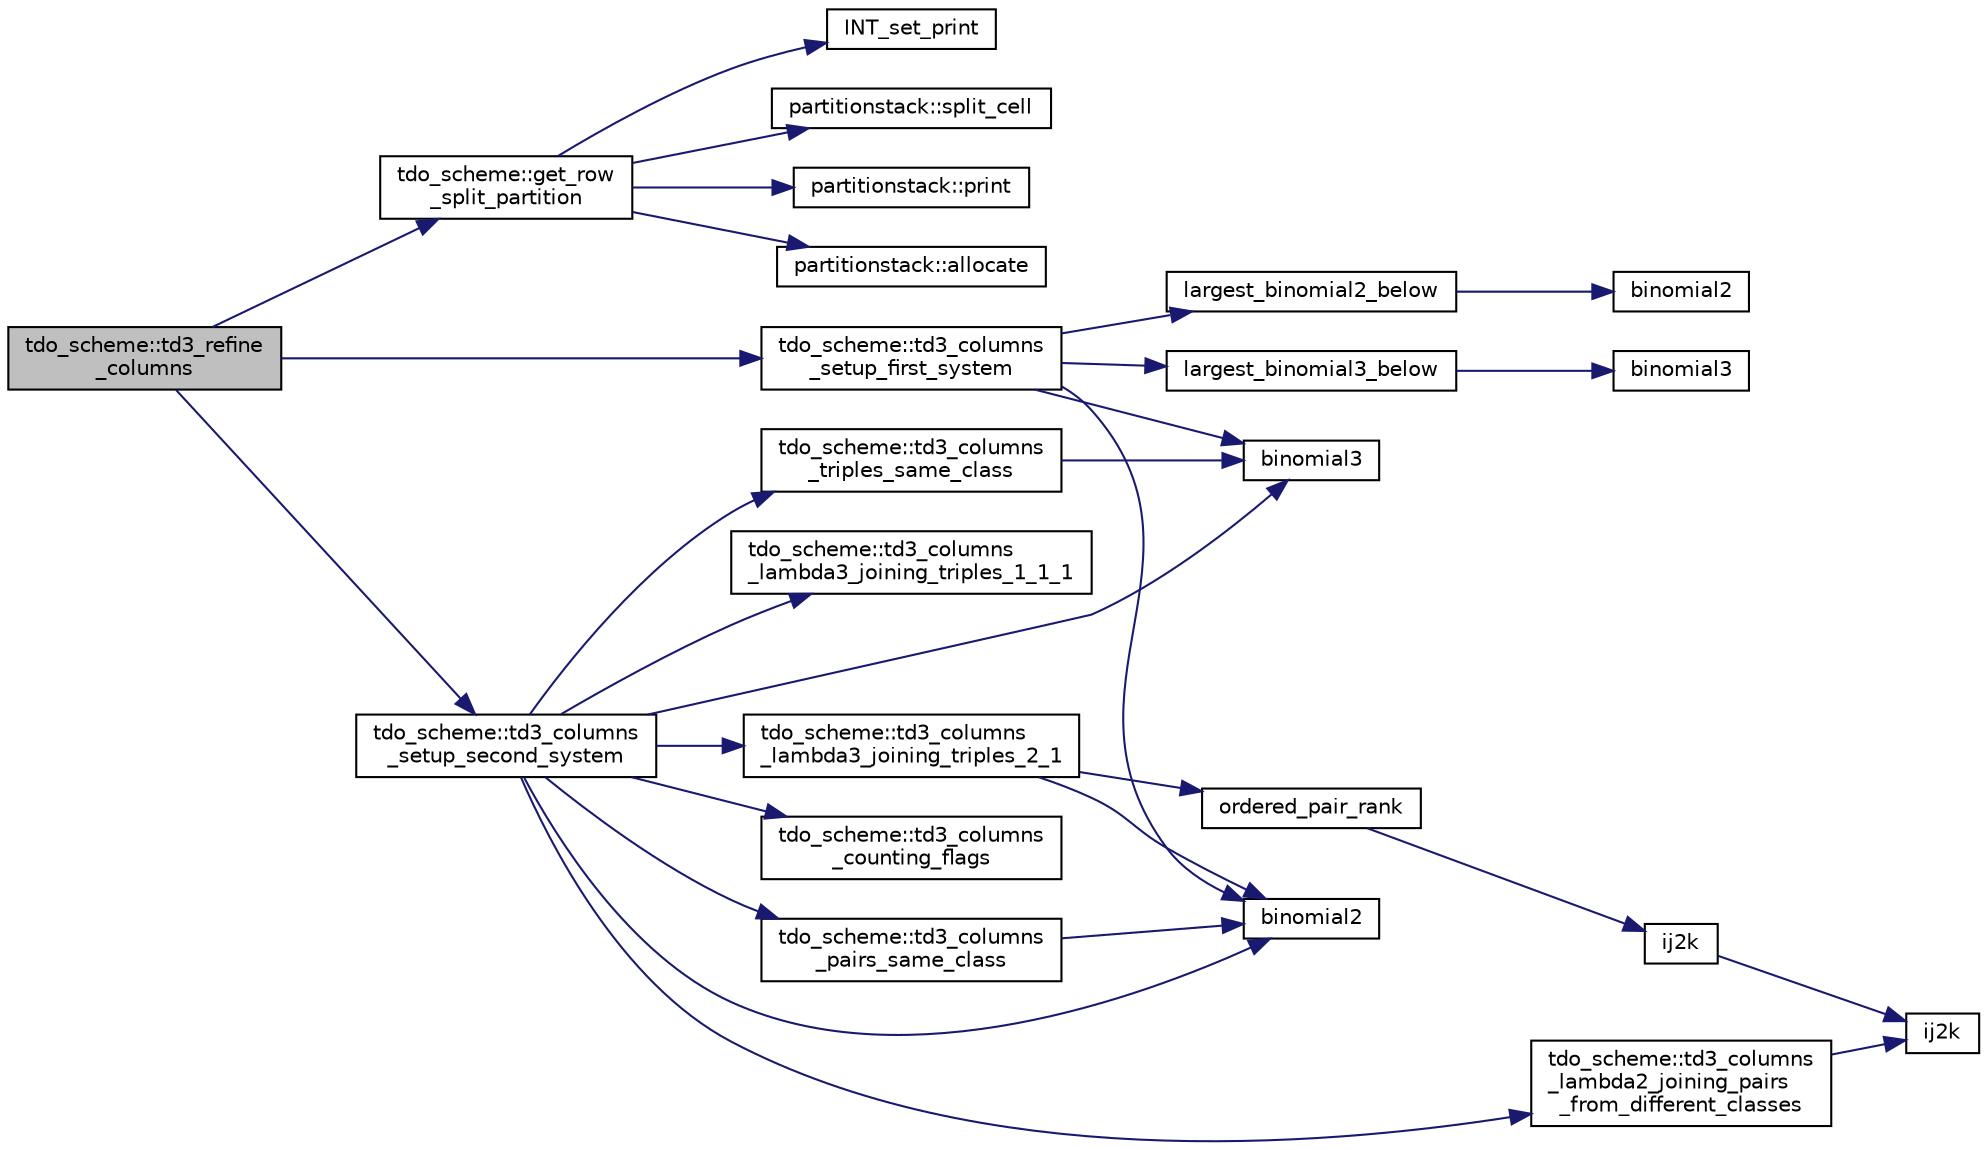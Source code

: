 digraph "tdo_scheme::td3_refine_columns"
{
  edge [fontname="Helvetica",fontsize="10",labelfontname="Helvetica",labelfontsize="10"];
  node [fontname="Helvetica",fontsize="10",shape=record];
  rankdir="LR";
  Node338 [label="tdo_scheme::td3_refine\l_columns",height=0.2,width=0.4,color="black", fillcolor="grey75", style="filled", fontcolor="black"];
  Node338 -> Node339 [color="midnightblue",fontsize="10",style="solid",fontname="Helvetica"];
  Node339 [label="tdo_scheme::get_row\l_split_partition",height=0.2,width=0.4,color="black", fillcolor="white", style="filled",URL="$d7/dbc/classtdo__scheme.html#ad12273edf8ebfd4141d2c30c59d4048f"];
  Node339 -> Node340 [color="midnightblue",fontsize="10",style="solid",fontname="Helvetica"];
  Node340 [label="partitionstack::allocate",height=0.2,width=0.4,color="black", fillcolor="white", style="filled",URL="$d3/d87/classpartitionstack.html#a8ff49c4bd001383eb1f9f0d9bbb01c05"];
  Node339 -> Node341 [color="midnightblue",fontsize="10",style="solid",fontname="Helvetica"];
  Node341 [label="INT_set_print",height=0.2,width=0.4,color="black", fillcolor="white", style="filled",URL="$df/dbf/sajeeb_8_c.html#a97614645ec11df30e0e896367f91ffd9"];
  Node339 -> Node342 [color="midnightblue",fontsize="10",style="solid",fontname="Helvetica"];
  Node342 [label="partitionstack::split_cell",height=0.2,width=0.4,color="black", fillcolor="white", style="filled",URL="$d3/d87/classpartitionstack.html#aafceac783d21309e491df61254f41244"];
  Node339 -> Node343 [color="midnightblue",fontsize="10",style="solid",fontname="Helvetica"];
  Node343 [label="partitionstack::print",height=0.2,width=0.4,color="black", fillcolor="white", style="filled",URL="$d3/d87/classpartitionstack.html#aabacee6e58ddb0d6ee46a47f714edfbb"];
  Node338 -> Node344 [color="midnightblue",fontsize="10",style="solid",fontname="Helvetica"];
  Node344 [label="tdo_scheme::td3_columns\l_setup_first_system",height=0.2,width=0.4,color="black", fillcolor="white", style="filled",URL="$d7/dbc/classtdo__scheme.html#a41a3bc5b830bd67109f16d8ab6ec0fb7"];
  Node344 -> Node345 [color="midnightblue",fontsize="10",style="solid",fontname="Helvetica"];
  Node345 [label="binomial2",height=0.2,width=0.4,color="black", fillcolor="white", style="filled",URL="$d4/d67/geometry_8h.html#ab6dceea0c43a62b3f5d173730b0e50fa"];
  Node344 -> Node346 [color="midnightblue",fontsize="10",style="solid",fontname="Helvetica"];
  Node346 [label="largest_binomial2_below",height=0.2,width=0.4,color="black", fillcolor="white", style="filled",URL="$d4/d67/geometry_8h.html#ac29dc2ad2206ed721e1577c90eaffbc8"];
  Node346 -> Node347 [color="midnightblue",fontsize="10",style="solid",fontname="Helvetica"];
  Node347 [label="binomial2",height=0.2,width=0.4,color="black", fillcolor="white", style="filled",URL="$d3/d00/inc__gen__global_8_c.html#ab6dceea0c43a62b3f5d173730b0e50fa"];
  Node344 -> Node348 [color="midnightblue",fontsize="10",style="solid",fontname="Helvetica"];
  Node348 [label="binomial3",height=0.2,width=0.4,color="black", fillcolor="white", style="filled",URL="$d4/d67/geometry_8h.html#a58ef2cf9e983b13e8925bbeb3569cf1d"];
  Node344 -> Node349 [color="midnightblue",fontsize="10",style="solid",fontname="Helvetica"];
  Node349 [label="largest_binomial3_below",height=0.2,width=0.4,color="black", fillcolor="white", style="filled",URL="$d4/d67/geometry_8h.html#afca5c59c5ab8895341a6f9127c08ebd3"];
  Node349 -> Node350 [color="midnightblue",fontsize="10",style="solid",fontname="Helvetica"];
  Node350 [label="binomial3",height=0.2,width=0.4,color="black", fillcolor="white", style="filled",URL="$d3/d00/inc__gen__global_8_c.html#a58ef2cf9e983b13e8925bbeb3569cf1d"];
  Node338 -> Node351 [color="midnightblue",fontsize="10",style="solid",fontname="Helvetica"];
  Node351 [label="tdo_scheme::td3_columns\l_setup_second_system",height=0.2,width=0.4,color="black", fillcolor="white", style="filled",URL="$d7/dbc/classtdo__scheme.html#a21664530cbf05cf829360e9842a0f509"];
  Node351 -> Node348 [color="midnightblue",fontsize="10",style="solid",fontname="Helvetica"];
  Node351 -> Node345 [color="midnightblue",fontsize="10",style="solid",fontname="Helvetica"];
  Node351 -> Node352 [color="midnightblue",fontsize="10",style="solid",fontname="Helvetica"];
  Node352 [label="tdo_scheme::td3_columns\l_triples_same_class",height=0.2,width=0.4,color="black", fillcolor="white", style="filled",URL="$d7/dbc/classtdo__scheme.html#a55af718b5b7bbdc293a935f00c0814d6"];
  Node352 -> Node348 [color="midnightblue",fontsize="10",style="solid",fontname="Helvetica"];
  Node351 -> Node353 [color="midnightblue",fontsize="10",style="solid",fontname="Helvetica"];
  Node353 [label="tdo_scheme::td3_columns\l_pairs_same_class",height=0.2,width=0.4,color="black", fillcolor="white", style="filled",URL="$d7/dbc/classtdo__scheme.html#a462fb2835fa74d5eedf15a494d04e4bb"];
  Node353 -> Node345 [color="midnightblue",fontsize="10",style="solid",fontname="Helvetica"];
  Node351 -> Node354 [color="midnightblue",fontsize="10",style="solid",fontname="Helvetica"];
  Node354 [label="tdo_scheme::td3_columns\l_counting_flags",height=0.2,width=0.4,color="black", fillcolor="white", style="filled",URL="$d7/dbc/classtdo__scheme.html#a64ef9682a147f9bb50fa23063e9d9f1c"];
  Node351 -> Node355 [color="midnightblue",fontsize="10",style="solid",fontname="Helvetica"];
  Node355 [label="tdo_scheme::td3_columns\l_lambda2_joining_pairs\l_from_different_classes",height=0.2,width=0.4,color="black", fillcolor="white", style="filled",URL="$d7/dbc/classtdo__scheme.html#a511aae77449403d460f4bbcab809de95"];
  Node355 -> Node356 [color="midnightblue",fontsize="10",style="solid",fontname="Helvetica"];
  Node356 [label="ij2k",height=0.2,width=0.4,color="black", fillcolor="white", style="filled",URL="$df/dbf/sajeeb_8_c.html#a68a0fe85ad4b80a9220cb33f9c4c0042"];
  Node351 -> Node357 [color="midnightblue",fontsize="10",style="solid",fontname="Helvetica"];
  Node357 [label="tdo_scheme::td3_columns\l_lambda3_joining_triples_2_1",height=0.2,width=0.4,color="black", fillcolor="white", style="filled",URL="$d7/dbc/classtdo__scheme.html#aa2cd70ed8bafa3c5a69d5395bdede8d1"];
  Node357 -> Node345 [color="midnightblue",fontsize="10",style="solid",fontname="Helvetica"];
  Node357 -> Node358 [color="midnightblue",fontsize="10",style="solid",fontname="Helvetica"];
  Node358 [label="ordered_pair_rank",height=0.2,width=0.4,color="black", fillcolor="white", style="filled",URL="$d2/d7c/combinatorics_8_c.html#a01ef309e6a72450dca058893da5e039d"];
  Node358 -> Node359 [color="midnightblue",fontsize="10",style="solid",fontname="Helvetica"];
  Node359 [label="ij2k",height=0.2,width=0.4,color="black", fillcolor="white", style="filled",URL="$d2/d7c/combinatorics_8_c.html#a68a0fe85ad4b80a9220cb33f9c4c0042"];
  Node359 -> Node356 [color="midnightblue",fontsize="10",style="solid",fontname="Helvetica"];
  Node351 -> Node360 [color="midnightblue",fontsize="10",style="solid",fontname="Helvetica"];
  Node360 [label="tdo_scheme::td3_columns\l_lambda3_joining_triples_1_1_1",height=0.2,width=0.4,color="black", fillcolor="white", style="filled",URL="$d7/dbc/classtdo__scheme.html#a50a6c755141f10e816c3c040f58de750"];
}
